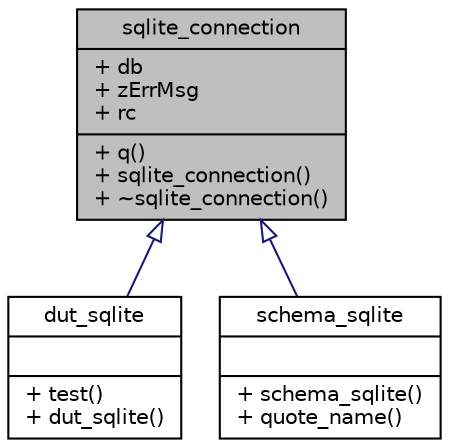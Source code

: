 digraph "sqlite_connection"
{
 // LATEX_PDF_SIZE
  edge [fontname="Helvetica",fontsize="10",labelfontname="Helvetica",labelfontsize="10"];
  node [fontname="Helvetica",fontsize="10",shape=record];
  Node1 [label="{sqlite_connection\n|+ db\l+ zErrMsg\l+ rc\l|+ q()\l+ sqlite_connection()\l+ ~sqlite_connection()\l}",height=0.2,width=0.4,color="black", fillcolor="grey75", style="filled", fontcolor="black",tooltip=" "];
  Node1 -> Node2 [dir="back",color="midnightblue",fontsize="10",style="solid",arrowtail="onormal",fontname="Helvetica"];
  Node2 [label="{dut_sqlite\n||+ test()\l+ dut_sqlite()\l}",height=0.2,width=0.4,color="black", fillcolor="white", style="filled",URL="$structdut__sqlite.html",tooltip=" "];
  Node1 -> Node3 [dir="back",color="midnightblue",fontsize="10",style="solid",arrowtail="onormal",fontname="Helvetica"];
  Node3 [label="{schema_sqlite\n||+ schema_sqlite()\l+ quote_name()\l}",height=0.2,width=0.4,color="black", fillcolor="white", style="filled",URL="$structschema__sqlite.html",tooltip=" "];
}
